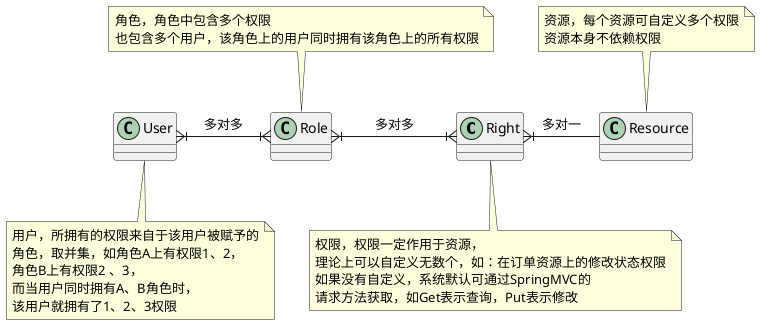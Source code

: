 @startuml

Right }|- Resource : "多对一"
Role }|-|{ Right : 多对多
User }|-|{ Role : 多对多

class Resource {

}
note top of Resource
资源，每个资源可自定义多个权限
资源本身不依赖权限
end note

class Right {
}
note bottom of Right
权限，权限一定作用于资源，
理论上可以自定义无数个，如：在订单资源上的修改状态权限
如果没有自定义，系统默认可通过SpringMVC的
请求方法获取，如Get表示查询，Put表示修改
end note

class Role {
}
note top of Role
角色，角色中包含多个权限
也包含多个用户，该角色上的用户同时拥有该角色上的所有权限
end note

class User {
}
note bottom of User
用户，所拥有的权限来自于该用户被赋予的
角色，取并集，如角色A上有权限1、2，
角色B上有权限2 、3，
而当用户同时拥有A、B角色时，
该用户就拥有了1、2、3权限
end note

@enduml